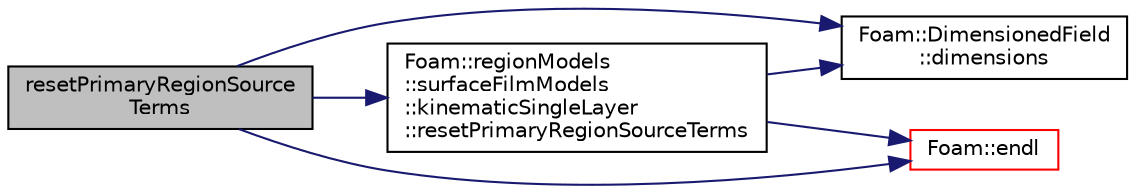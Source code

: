 digraph "resetPrimaryRegionSourceTerms"
{
  bgcolor="transparent";
  edge [fontname="Helvetica",fontsize="10",labelfontname="Helvetica",labelfontsize="10"];
  node [fontname="Helvetica",fontsize="10",shape=record];
  rankdir="LR";
  Node738 [label="resetPrimaryRegionSource\lTerms",height=0.2,width=0.4,color="black", fillcolor="grey75", style="filled", fontcolor="black"];
  Node738 -> Node739 [color="midnightblue",fontsize="10",style="solid",fontname="Helvetica"];
  Node739 [label="Foam::DimensionedField\l::dimensions",height=0.2,width=0.4,color="black",URL="$a27497.html#a512673c2674ca2d38885f1bb5f6994fb",tooltip="Return dimensions. "];
  Node738 -> Node740 [color="midnightblue",fontsize="10",style="solid",fontname="Helvetica"];
  Node740 [label="Foam::endl",height=0.2,width=0.4,color="red",URL="$a21851.html#a2db8fe02a0d3909e9351bb4275b23ce4",tooltip="Add newline and flush stream. "];
  Node738 -> Node742 [color="midnightblue",fontsize="10",style="solid",fontname="Helvetica"];
  Node742 [label="Foam::regionModels\l::surfaceFilmModels\l::kinematicSingleLayer\l::resetPrimaryRegionSourceTerms",height=0.2,width=0.4,color="black",URL="$a30117.html#a87c56fa3d2e083a739f03851617c8bf1",tooltip="Reset source term fields. "];
  Node742 -> Node739 [color="midnightblue",fontsize="10",style="solid",fontname="Helvetica"];
  Node742 -> Node740 [color="midnightblue",fontsize="10",style="solid",fontname="Helvetica"];
}
